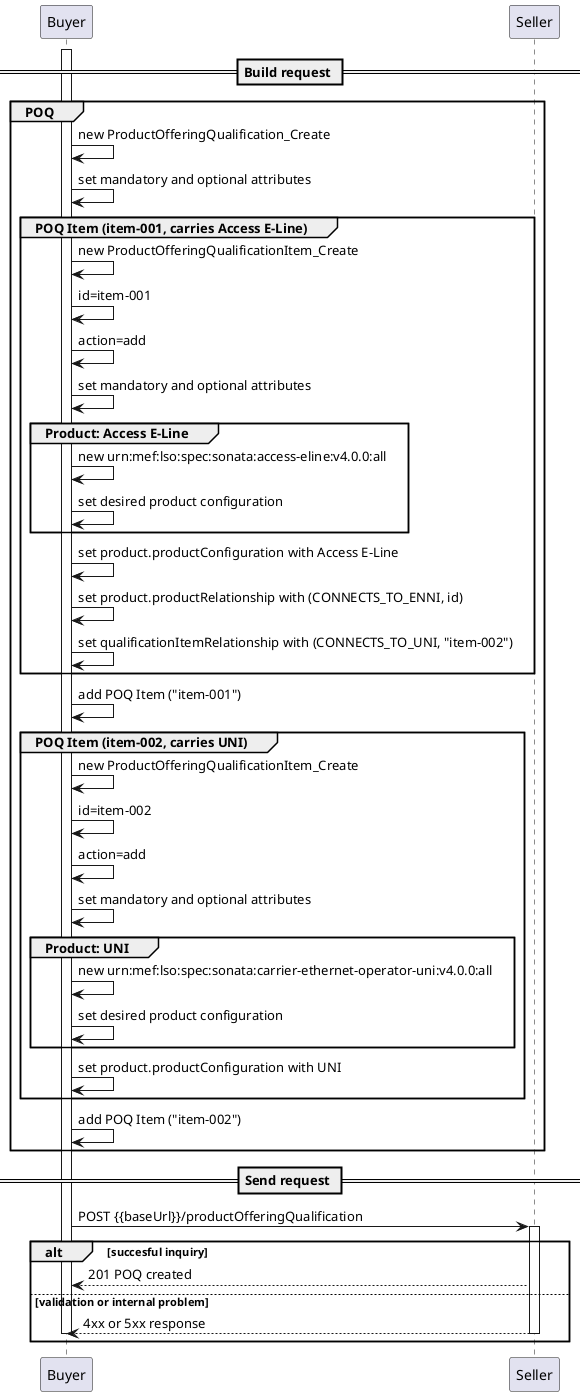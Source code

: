 @startuml

participant Buyer
participant Seller

== Build request ==
activate Buyer

group POQ
Buyer -> Buyer : new ProductOfferingQualification_Create
Buyer -> Buyer : set mandatory and optional attributes

  group POQ Item (item-001, carries Access E-Line)
    Buyer -> Buyer : new ProductOfferingQualificationItem_Create
    Buyer -> Buyer : id=item-001
    Buyer -> Buyer : action=add
    Buyer -> Buyer : set mandatory and optional attributes
    
    group Product: Access E-Line
          Buyer -> Buyer : new urn:mef:lso:spec:sonata:access-eline:v4.0.0:all
          Buyer -> Buyer : set desired product configuration
    end

    Buyer -> Buyer : set product.productConfiguration with Access E-Line
    Buyer -> Buyer : set product.productRelationship with (CONNECTS_TO_ENNI, id)
    Buyer -> Buyer : set qualificationItemRelationship with (CONNECTS_TO_UNI, "item-002")
    
  end

Buyer -> Buyer : add POQ Item ("item-001")

  group POQ Item (item-002, carries UNI)
    Buyer -> Buyer : new ProductOfferingQualificationItem_Create
    Buyer -> Buyer : id=item-002
    Buyer -> Buyer : action=add
    Buyer -> Buyer : set mandatory and optional attributes
    
    group Product: UNI
          Buyer -> Buyer : new urn:mef:lso:spec:sonata:carrier-ethernet-operator-uni:v4.0.0:all
          Buyer -> Buyer : set desired product configuration
    end
    Buyer -> Buyer : set product.productConfiguration with UNI

  end
Buyer -> Buyer : add POQ Item ("item-002")

end

== Send request ==

Buyer -> Seller : POST {{baseUrl}}/productOfferingQualification
activate Seller

alt succesful inquiry
Seller --> Buyer : 201 POQ created

else validation or internal problem

Seller --> Buyer : 4xx or 5xx response

deactivate Seller
deactivate Buyer

end 
@enduml
